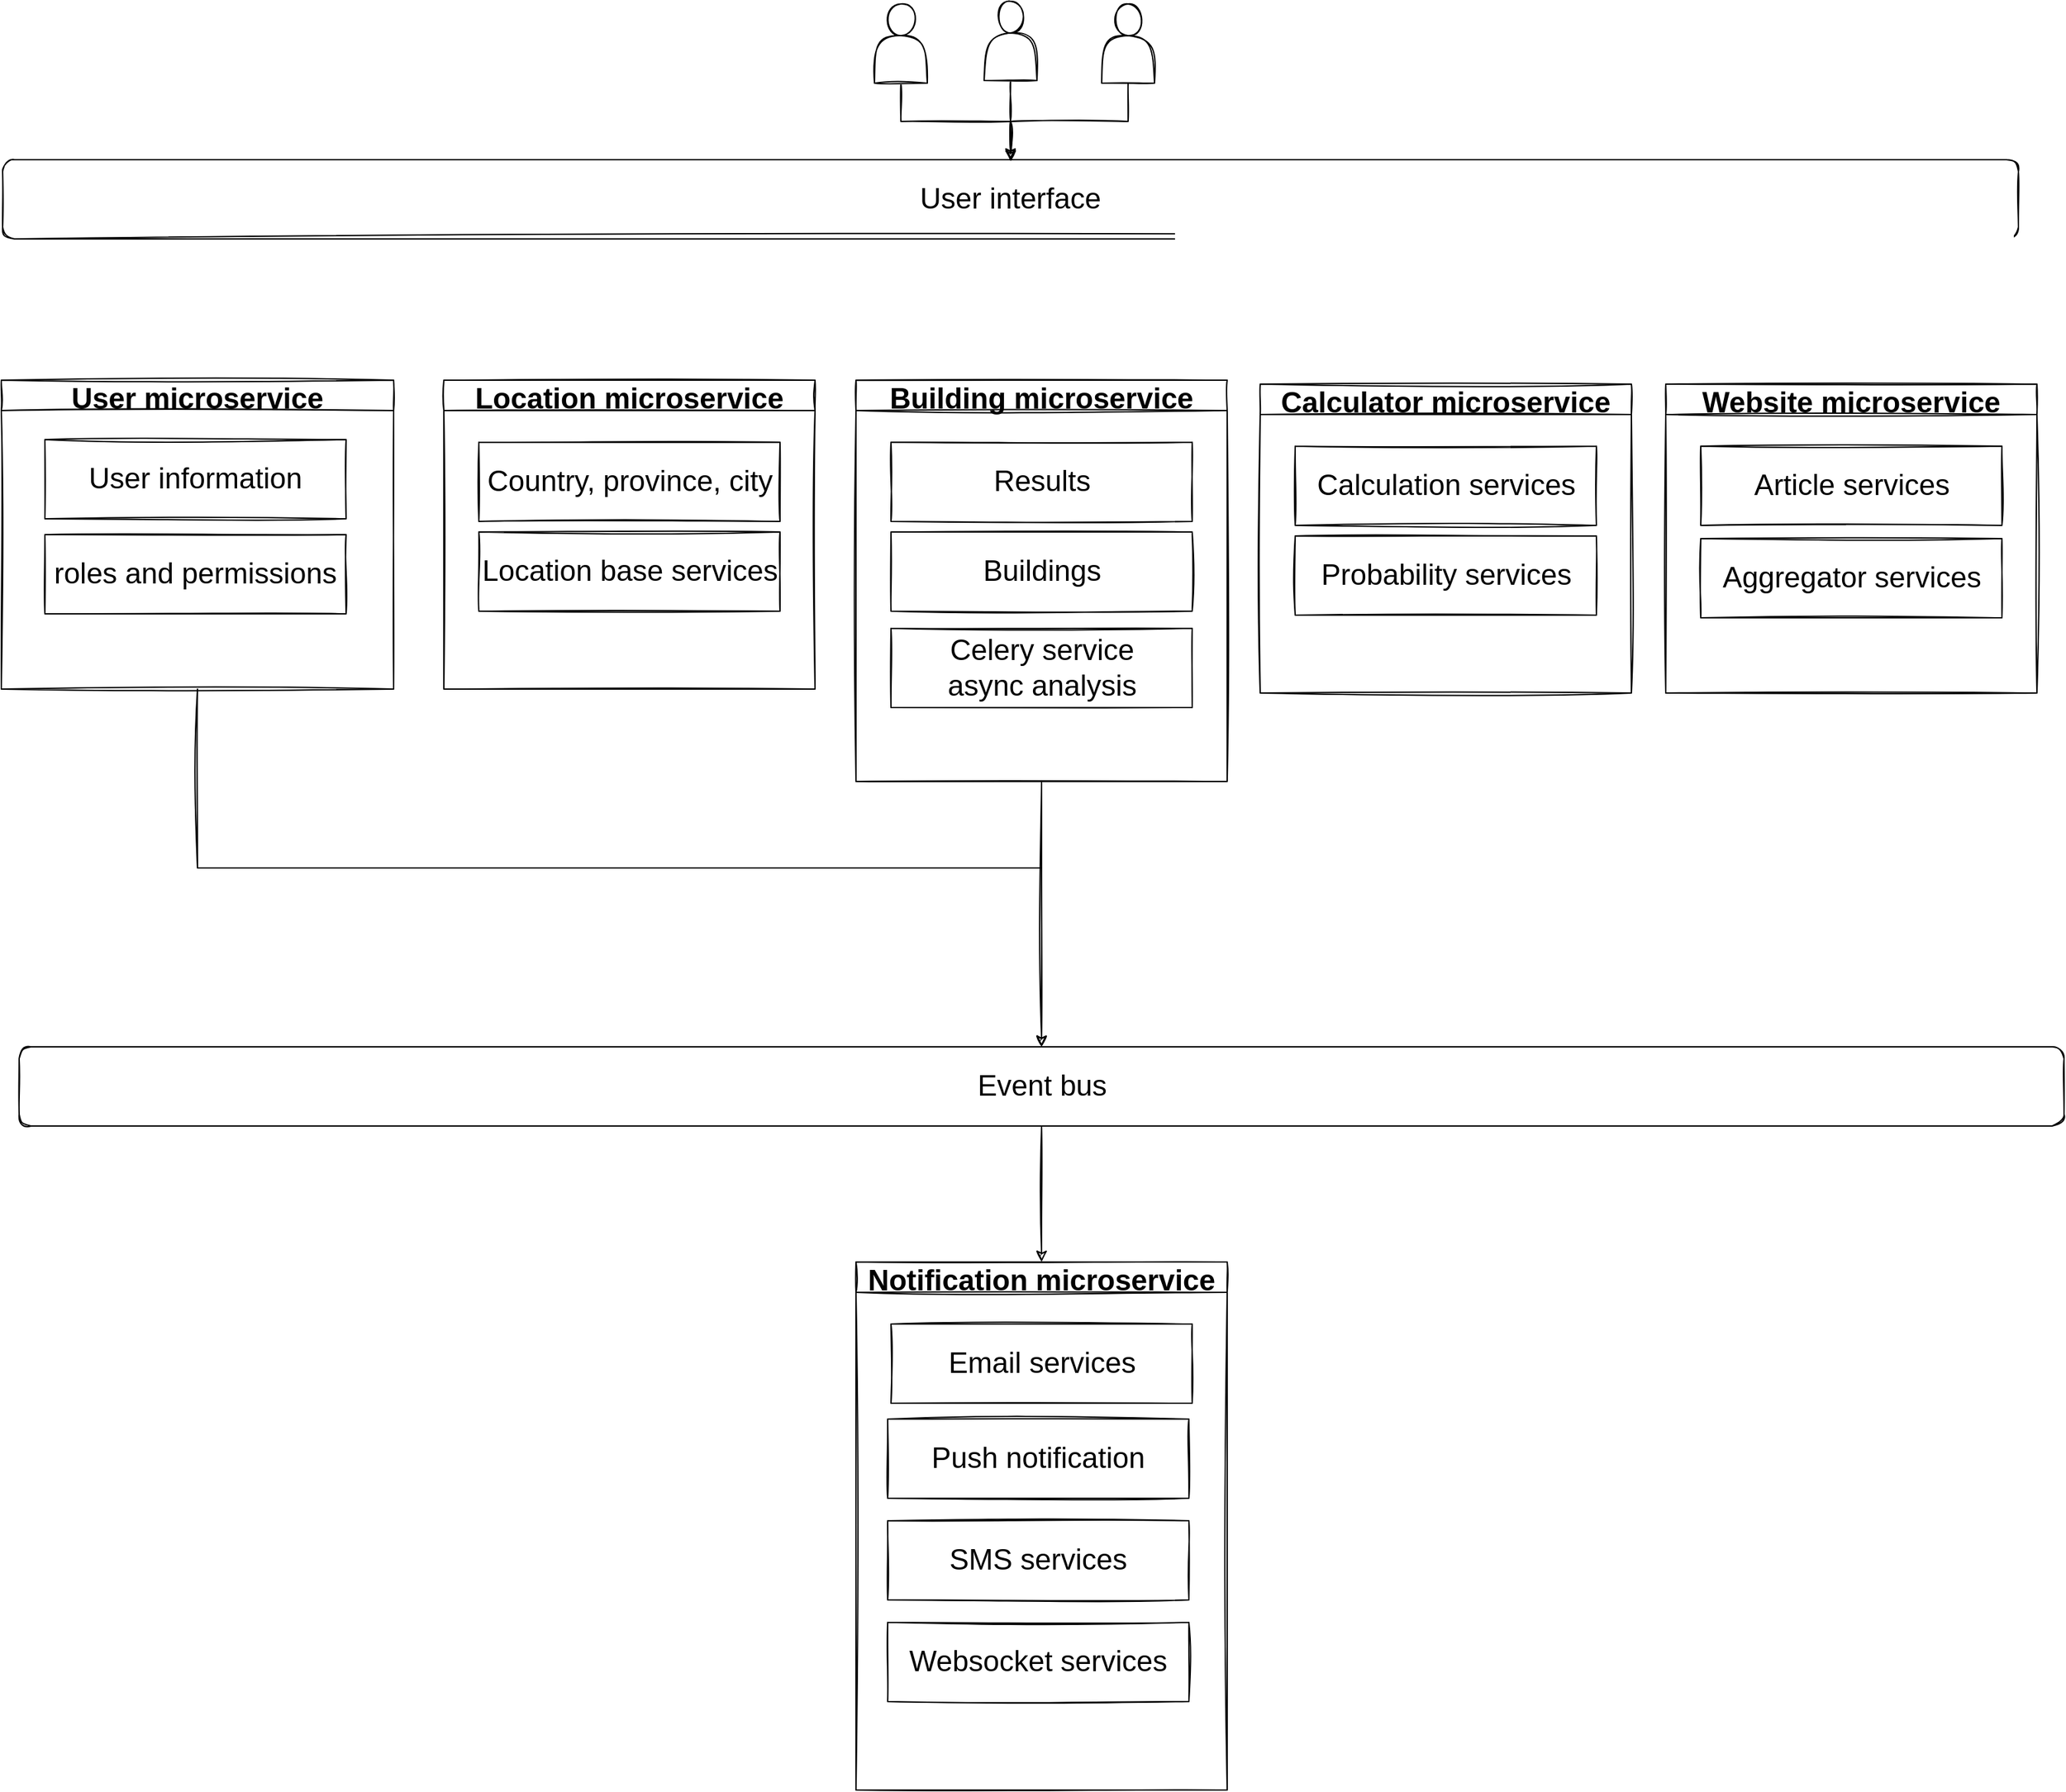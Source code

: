 <mxfile version="17.3.0" type="github">
  <diagram id="sTb8wcjgerz8ZjK2yib7" name="Page-1">
    <mxGraphModel dx="4268" dy="1343" grid="0" gridSize="10" guides="1" tooltips="1" connect="1" arrows="1" fold="1" page="0" pageScale="1" pageWidth="850" pageHeight="1100" math="0" shadow="0">
      <root>
        <mxCell id="0" />
        <mxCell id="1" parent="0" />
        <mxCell id="-AKByJtzE0unUTjNRRzV-1" value="&lt;font style=&quot;font-size: 22px&quot;&gt;User interface&lt;/font&gt;" style="rounded=1;whiteSpace=wrap;html=1;sketch=1;" vertex="1" parent="1">
          <mxGeometry x="-414" y="318" width="1526" height="60" as="geometry" />
        </mxCell>
        <mxCell id="-AKByJtzE0unUTjNRRzV-9" style="edgeStyle=orthogonalEdgeStyle;rounded=0;sketch=1;orthogonalLoop=1;jettySize=auto;html=1;fontSize=22;" edge="1" parent="1" source="-AKByJtzE0unUTjNRRzV-4" target="-AKByJtzE0unUTjNRRzV-1">
          <mxGeometry relative="1" as="geometry" />
        </mxCell>
        <mxCell id="-AKByJtzE0unUTjNRRzV-4" value="" style="shape=actor;whiteSpace=wrap;html=1;sketch=1;fontSize=22;" vertex="1" parent="1">
          <mxGeometry x="246" y="200" width="40" height="60" as="geometry" />
        </mxCell>
        <mxCell id="-AKByJtzE0unUTjNRRzV-8" style="edgeStyle=orthogonalEdgeStyle;rounded=0;sketch=1;orthogonalLoop=1;jettySize=auto;html=1;fontSize=22;" edge="1" parent="1" source="-AKByJtzE0unUTjNRRzV-5">
          <mxGeometry relative="1" as="geometry">
            <mxPoint x="349.2" y="319.4" as="targetPoint" />
          </mxGeometry>
        </mxCell>
        <mxCell id="-AKByJtzE0unUTjNRRzV-5" value="" style="shape=actor;whiteSpace=wrap;html=1;sketch=1;fontSize=22;" vertex="1" parent="1">
          <mxGeometry x="329" y="198" width="40" height="60" as="geometry" />
        </mxCell>
        <mxCell id="-AKByJtzE0unUTjNRRzV-7" style="edgeStyle=orthogonalEdgeStyle;rounded=0;sketch=1;orthogonalLoop=1;jettySize=auto;html=1;entryX=0.5;entryY=0;entryDx=0;entryDy=0;fontSize=22;" edge="1" parent="1" source="-AKByJtzE0unUTjNRRzV-6" target="-AKByJtzE0unUTjNRRzV-1">
          <mxGeometry relative="1" as="geometry" />
        </mxCell>
        <mxCell id="-AKByJtzE0unUTjNRRzV-6" value="" style="shape=actor;whiteSpace=wrap;html=1;sketch=1;fontSize=22;" vertex="1" parent="1">
          <mxGeometry x="418" y="200" width="40" height="60" as="geometry" />
        </mxCell>
        <mxCell id="-AKByJtzE0unUTjNRRzV-34" style="edgeStyle=orthogonalEdgeStyle;rounded=0;sketch=1;orthogonalLoop=1;jettySize=auto;html=1;fontSize=22;" edge="1" parent="1" source="-AKByJtzE0unUTjNRRzV-10" target="-AKByJtzE0unUTjNRRzV-33">
          <mxGeometry relative="1" as="geometry" />
        </mxCell>
        <mxCell id="-AKByJtzE0unUTjNRRzV-10" value="User microservice" style="swimlane;sketch=1;fontSize=22;" vertex="1" parent="1">
          <mxGeometry x="-415" y="485" width="297" height="234" as="geometry" />
        </mxCell>
        <mxCell id="-AKByJtzE0unUTjNRRzV-17" value="User information" style="rounded=0;whiteSpace=wrap;html=1;sketch=1;fontSize=22;" vertex="1" parent="-AKByJtzE0unUTjNRRzV-10">
          <mxGeometry x="33" y="45" width="228" height="60" as="geometry" />
        </mxCell>
        <mxCell id="-AKByJtzE0unUTjNRRzV-18" value="roles and permissions" style="rounded=0;whiteSpace=wrap;html=1;sketch=1;fontSize=22;" vertex="1" parent="-AKByJtzE0unUTjNRRzV-10">
          <mxGeometry x="33" y="117" width="228" height="60" as="geometry" />
        </mxCell>
        <mxCell id="-AKByJtzE0unUTjNRRzV-12" value="Location microservice" style="swimlane;sketch=1;fontSize=22;" vertex="1" parent="1">
          <mxGeometry x="-80" y="485" width="281" height="234" as="geometry" />
        </mxCell>
        <mxCell id="-AKByJtzE0unUTjNRRzV-15" value="Country, province, city" style="rounded=0;whiteSpace=wrap;html=1;sketch=1;fontSize=22;" vertex="1" parent="-AKByJtzE0unUTjNRRzV-12">
          <mxGeometry x="26.5" y="47" width="228" height="60" as="geometry" />
        </mxCell>
        <mxCell id="-AKByJtzE0unUTjNRRzV-16" value="Location base services" style="rounded=0;whiteSpace=wrap;html=1;sketch=1;fontSize=22;" vertex="1" parent="-AKByJtzE0unUTjNRRzV-12">
          <mxGeometry x="26.5" y="115" width="228" height="60" as="geometry" />
        </mxCell>
        <mxCell id="-AKByJtzE0unUTjNRRzV-36" style="edgeStyle=orthogonalEdgeStyle;rounded=0;sketch=1;orthogonalLoop=1;jettySize=auto;html=1;entryX=0.5;entryY=0;entryDx=0;entryDy=0;fontSize=22;" edge="1" parent="1" source="-AKByJtzE0unUTjNRRzV-19" target="-AKByJtzE0unUTjNRRzV-33">
          <mxGeometry relative="1" as="geometry" />
        </mxCell>
        <mxCell id="-AKByJtzE0unUTjNRRzV-19" value="Building microservice" style="swimlane;sketch=1;fontSize=22;" vertex="1" parent="1">
          <mxGeometry x="232" y="485" width="281" height="304" as="geometry" />
        </mxCell>
        <mxCell id="-AKByJtzE0unUTjNRRzV-20" value="Results" style="rounded=0;whiteSpace=wrap;html=1;sketch=1;fontSize=22;" vertex="1" parent="-AKByJtzE0unUTjNRRzV-19">
          <mxGeometry x="26.5" y="47" width="228" height="60" as="geometry" />
        </mxCell>
        <mxCell id="-AKByJtzE0unUTjNRRzV-21" value="Buildings" style="rounded=0;whiteSpace=wrap;html=1;sketch=1;fontSize=22;" vertex="1" parent="-AKByJtzE0unUTjNRRzV-19">
          <mxGeometry x="26.5" y="115" width="228" height="60" as="geometry" />
        </mxCell>
        <mxCell id="-AKByJtzE0unUTjNRRzV-38" value="Celery service&lt;br&gt;async analysis" style="rounded=0;whiteSpace=wrap;html=1;sketch=1;fontSize=22;" vertex="1" parent="-AKByJtzE0unUTjNRRzV-19">
          <mxGeometry x="26.5" y="188" width="228" height="60" as="geometry" />
        </mxCell>
        <mxCell id="-AKByJtzE0unUTjNRRzV-22" value="Calculator microservice" style="swimlane;sketch=1;fontSize=22;" vertex="1" parent="1">
          <mxGeometry x="538" y="488" width="281" height="234" as="geometry" />
        </mxCell>
        <mxCell id="-AKByJtzE0unUTjNRRzV-23" value="Calculation services" style="rounded=0;whiteSpace=wrap;html=1;sketch=1;fontSize=22;" vertex="1" parent="-AKByJtzE0unUTjNRRzV-22">
          <mxGeometry x="26.5" y="47" width="228" height="60" as="geometry" />
        </mxCell>
        <mxCell id="-AKByJtzE0unUTjNRRzV-24" value="Probability services" style="rounded=0;whiteSpace=wrap;html=1;sketch=1;fontSize=22;" vertex="1" parent="-AKByJtzE0unUTjNRRzV-22">
          <mxGeometry x="26.5" y="115" width="228" height="60" as="geometry" />
        </mxCell>
        <mxCell id="-AKByJtzE0unUTjNRRzV-25" value="Website microservice" style="swimlane;sketch=1;fontSize=22;" vertex="1" parent="1">
          <mxGeometry x="845" y="488" width="281" height="234" as="geometry" />
        </mxCell>
        <mxCell id="-AKByJtzE0unUTjNRRzV-26" value="Article services" style="rounded=0;whiteSpace=wrap;html=1;sketch=1;fontSize=22;" vertex="1" parent="-AKByJtzE0unUTjNRRzV-25">
          <mxGeometry x="26.5" y="47" width="228" height="60" as="geometry" />
        </mxCell>
        <mxCell id="-AKByJtzE0unUTjNRRzV-37" value="Aggregator services" style="rounded=0;whiteSpace=wrap;html=1;sketch=1;fontSize=22;" vertex="1" parent="-AKByJtzE0unUTjNRRzV-25">
          <mxGeometry x="26.5" y="117" width="228" height="60" as="geometry" />
        </mxCell>
        <mxCell id="-AKByJtzE0unUTjNRRzV-28" value="Notification microservice" style="swimlane;sketch=1;fontSize=22;" vertex="1" parent="1">
          <mxGeometry x="232" y="1153" width="281" height="400" as="geometry" />
        </mxCell>
        <mxCell id="-AKByJtzE0unUTjNRRzV-29" value="Email services" style="rounded=0;whiteSpace=wrap;html=1;sketch=1;fontSize=22;" vertex="1" parent="-AKByJtzE0unUTjNRRzV-28">
          <mxGeometry x="26.5" y="47" width="228" height="60" as="geometry" />
        </mxCell>
        <mxCell id="-AKByJtzE0unUTjNRRzV-30" value="Push notification" style="rounded=0;whiteSpace=wrap;html=1;sketch=1;fontSize=22;" vertex="1" parent="-AKByJtzE0unUTjNRRzV-28">
          <mxGeometry x="24" y="119" width="228" height="60" as="geometry" />
        </mxCell>
        <mxCell id="-AKByJtzE0unUTjNRRzV-31" value="SMS services" style="rounded=0;whiteSpace=wrap;html=1;sketch=1;fontSize=22;" vertex="1" parent="-AKByJtzE0unUTjNRRzV-28">
          <mxGeometry x="24" y="196" width="228" height="60" as="geometry" />
        </mxCell>
        <mxCell id="-AKByJtzE0unUTjNRRzV-32" value="Websocket services" style="rounded=0;whiteSpace=wrap;html=1;sketch=1;fontSize=22;" vertex="1" parent="-AKByJtzE0unUTjNRRzV-28">
          <mxGeometry x="24" y="273" width="228" height="60" as="geometry" />
        </mxCell>
        <mxCell id="-AKByJtzE0unUTjNRRzV-35" style="edgeStyle=orthogonalEdgeStyle;rounded=0;sketch=1;orthogonalLoop=1;jettySize=auto;html=1;entryX=0.5;entryY=0;entryDx=0;entryDy=0;fontSize=22;" edge="1" parent="1" source="-AKByJtzE0unUTjNRRzV-33" target="-AKByJtzE0unUTjNRRzV-28">
          <mxGeometry relative="1" as="geometry" />
        </mxCell>
        <mxCell id="-AKByJtzE0unUTjNRRzV-33" value="Event bus" style="rounded=1;whiteSpace=wrap;html=1;sketch=1;fontSize=22;" vertex="1" parent="1">
          <mxGeometry x="-401.5" y="990" width="1548" height="60" as="geometry" />
        </mxCell>
      </root>
    </mxGraphModel>
  </diagram>
</mxfile>
